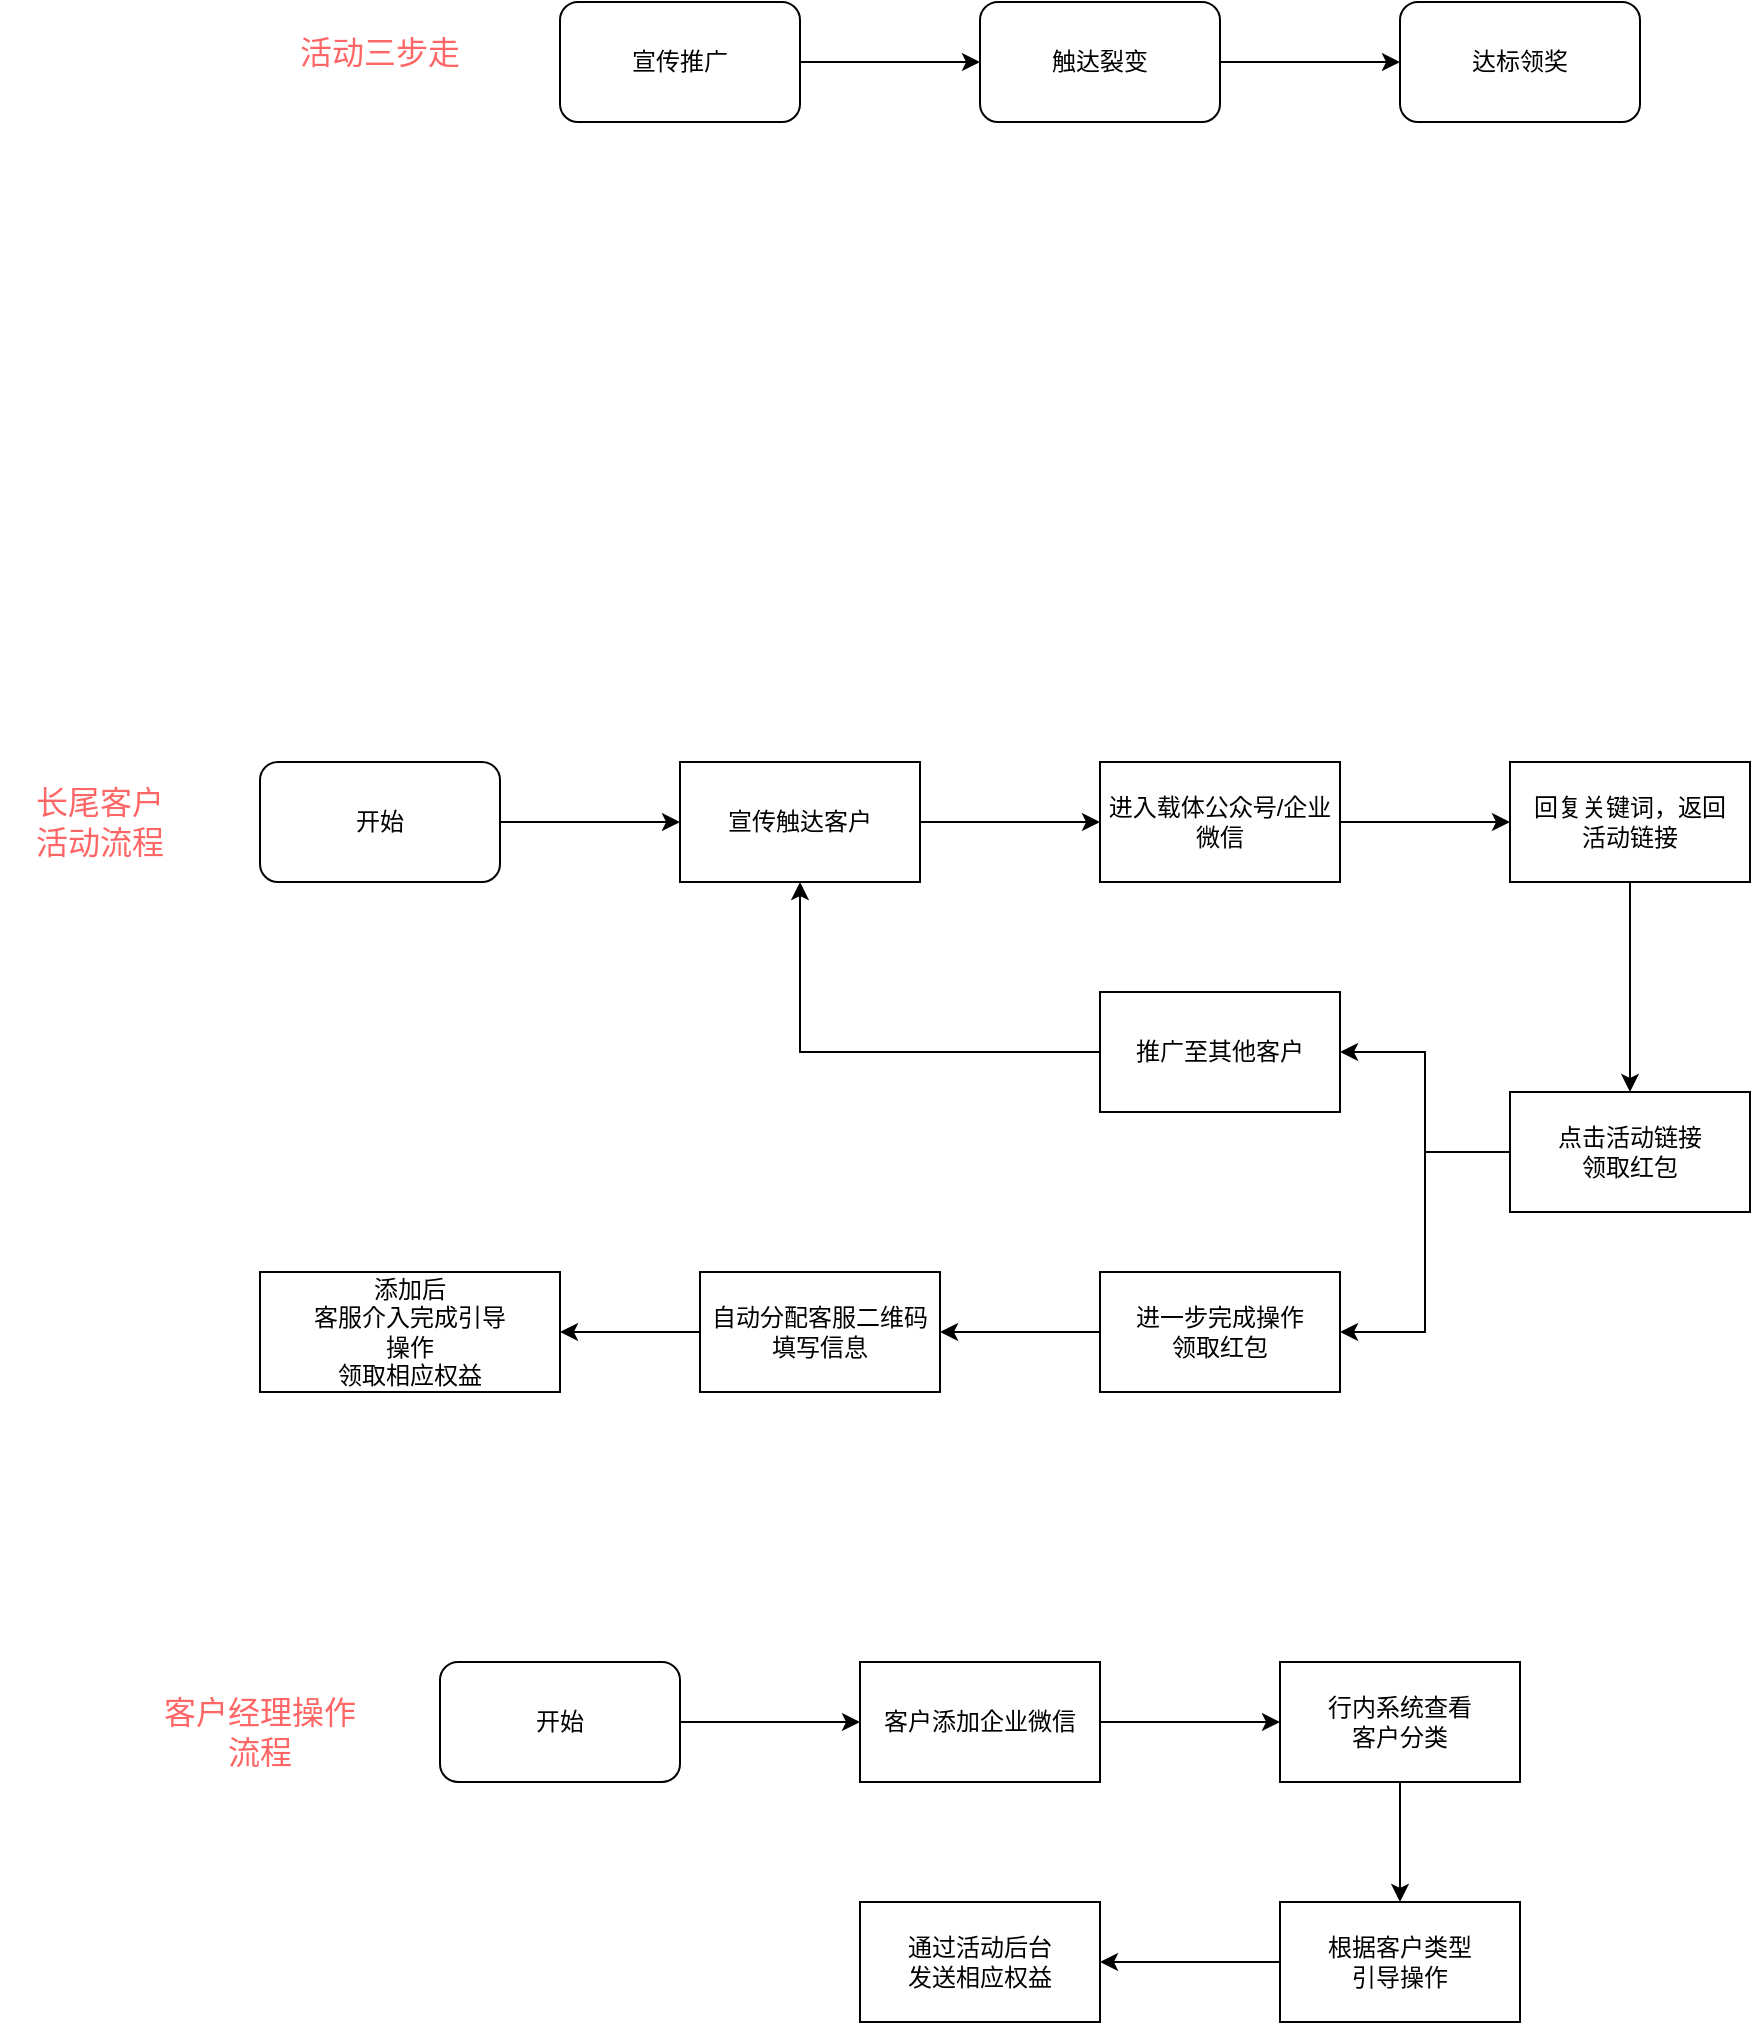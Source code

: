 <mxfile version="15.2.1" type="github">
  <diagram id="20JnTy4NAefpU1GbuEyr" name="第 1 页">
    <mxGraphModel dx="1209" dy="674" grid="1" gridSize="10" guides="1" tooltips="1" connect="1" arrows="1" fold="1" page="1" pageScale="1" pageWidth="10000" pageHeight="1169" math="0" shadow="0">
      <root>
        <mxCell id="0" />
        <mxCell id="1" parent="0" />
        <mxCell id="GbO0zibeAMqenVSyb-cL-11" style="edgeStyle=orthogonalEdgeStyle;rounded=0;orthogonalLoop=1;jettySize=auto;html=1;entryX=0;entryY=0.5;entryDx=0;entryDy=0;" parent="1" source="GbO0zibeAMqenVSyb-cL-1" target="GbO0zibeAMqenVSyb-cL-2" edge="1">
          <mxGeometry relative="1" as="geometry" />
        </mxCell>
        <mxCell id="GbO0zibeAMqenVSyb-cL-1" value="开始" style="rounded=1;whiteSpace=wrap;html=1;" parent="1" vertex="1">
          <mxGeometry x="300" y="480" width="120" height="60" as="geometry" />
        </mxCell>
        <mxCell id="GbO0zibeAMqenVSyb-cL-12" style="edgeStyle=orthogonalEdgeStyle;rounded=0;orthogonalLoop=1;jettySize=auto;html=1;" parent="1" source="GbO0zibeAMqenVSyb-cL-2" target="GbO0zibeAMqenVSyb-cL-3" edge="1">
          <mxGeometry relative="1" as="geometry" />
        </mxCell>
        <mxCell id="GbO0zibeAMqenVSyb-cL-2" value="宣传触达客户" style="rounded=0;whiteSpace=wrap;html=1;" parent="1" vertex="1">
          <mxGeometry x="510" y="480" width="120" height="60" as="geometry" />
        </mxCell>
        <mxCell id="GbO0zibeAMqenVSyb-cL-13" style="edgeStyle=orthogonalEdgeStyle;rounded=0;orthogonalLoop=1;jettySize=auto;html=1;entryX=0;entryY=0.5;entryDx=0;entryDy=0;" parent="1" source="GbO0zibeAMqenVSyb-cL-3" target="GbO0zibeAMqenVSyb-cL-5" edge="1">
          <mxGeometry relative="1" as="geometry" />
        </mxCell>
        <mxCell id="GbO0zibeAMqenVSyb-cL-3" value="进入载体公众号/企业微信" style="rounded=0;whiteSpace=wrap;html=1;" parent="1" vertex="1">
          <mxGeometry x="720" y="480" width="120" height="60" as="geometry" />
        </mxCell>
        <mxCell id="GbO0zibeAMqenVSyb-cL-14" style="edgeStyle=orthogonalEdgeStyle;rounded=0;orthogonalLoop=1;jettySize=auto;html=1;entryX=0.5;entryY=0;entryDx=0;entryDy=0;" parent="1" source="GbO0zibeAMqenVSyb-cL-5" target="GbO0zibeAMqenVSyb-cL-6" edge="1">
          <mxGeometry relative="1" as="geometry" />
        </mxCell>
        <mxCell id="GbO0zibeAMqenVSyb-cL-5" value="回复关键词，返回&lt;br&gt;活动链接" style="rounded=0;whiteSpace=wrap;html=1;" parent="1" vertex="1">
          <mxGeometry x="925" y="480" width="120" height="60" as="geometry" />
        </mxCell>
        <mxCell id="GbO0zibeAMqenVSyb-cL-15" style="edgeStyle=orthogonalEdgeStyle;rounded=0;orthogonalLoop=1;jettySize=auto;html=1;entryX=1;entryY=0.5;entryDx=0;entryDy=0;" parent="1" source="GbO0zibeAMqenVSyb-cL-6" target="GbO0zibeAMqenVSyb-cL-7" edge="1">
          <mxGeometry relative="1" as="geometry" />
        </mxCell>
        <mxCell id="GbO0zibeAMqenVSyb-cL-16" style="edgeStyle=orthogonalEdgeStyle;rounded=0;orthogonalLoop=1;jettySize=auto;html=1;entryX=1;entryY=0.5;entryDx=0;entryDy=0;" parent="1" source="GbO0zibeAMqenVSyb-cL-6" target="GbO0zibeAMqenVSyb-cL-8" edge="1">
          <mxGeometry relative="1" as="geometry" />
        </mxCell>
        <mxCell id="GbO0zibeAMqenVSyb-cL-6" value="点击活动链接&lt;br&gt;领取红包" style="rounded=0;whiteSpace=wrap;html=1;" parent="1" vertex="1">
          <mxGeometry x="925" y="645" width="120" height="60" as="geometry" />
        </mxCell>
        <mxCell id="GbO0zibeAMqenVSyb-cL-22" style="edgeStyle=orthogonalEdgeStyle;rounded=0;orthogonalLoop=1;jettySize=auto;html=1;" parent="1" source="GbO0zibeAMqenVSyb-cL-7" target="GbO0zibeAMqenVSyb-cL-2" edge="1">
          <mxGeometry relative="1" as="geometry" />
        </mxCell>
        <mxCell id="GbO0zibeAMqenVSyb-cL-7" value="推广至其他客户" style="rounded=0;whiteSpace=wrap;html=1;" parent="1" vertex="1">
          <mxGeometry x="720" y="595" width="120" height="60" as="geometry" />
        </mxCell>
        <mxCell id="GbO0zibeAMqenVSyb-cL-23" style="edgeStyle=orthogonalEdgeStyle;rounded=0;orthogonalLoop=1;jettySize=auto;html=1;entryX=1;entryY=0.5;entryDx=0;entryDy=0;" parent="1" source="GbO0zibeAMqenVSyb-cL-8" target="GbO0zibeAMqenVSyb-cL-9" edge="1">
          <mxGeometry relative="1" as="geometry" />
        </mxCell>
        <mxCell id="GbO0zibeAMqenVSyb-cL-8" value="进一步完成操作&lt;br&gt;领取红包" style="rounded=0;whiteSpace=wrap;html=1;" parent="1" vertex="1">
          <mxGeometry x="720" y="735" width="120" height="60" as="geometry" />
        </mxCell>
        <mxCell id="GbO0zibeAMqenVSyb-cL-24" style="edgeStyle=orthogonalEdgeStyle;rounded=0;orthogonalLoop=1;jettySize=auto;html=1;entryX=1;entryY=0.5;entryDx=0;entryDy=0;" parent="1" source="GbO0zibeAMqenVSyb-cL-9" target="GbO0zibeAMqenVSyb-cL-10" edge="1">
          <mxGeometry relative="1" as="geometry" />
        </mxCell>
        <mxCell id="GbO0zibeAMqenVSyb-cL-9" value="自动分配客服二维码&lt;br&gt;填写信息" style="rounded=0;whiteSpace=wrap;html=1;" parent="1" vertex="1">
          <mxGeometry x="520" y="735" width="120" height="60" as="geometry" />
        </mxCell>
        <mxCell id="GbO0zibeAMqenVSyb-cL-10" value="添加后&lt;br&gt;客服介入完成引导&lt;br&gt;操作&lt;br&gt;领取相应权益" style="rounded=0;whiteSpace=wrap;html=1;" parent="1" vertex="1">
          <mxGeometry x="300" y="735" width="150" height="60" as="geometry" />
        </mxCell>
        <mxCell id="GbO0zibeAMqenVSyb-cL-30" style="edgeStyle=orthogonalEdgeStyle;rounded=0;orthogonalLoop=1;jettySize=auto;html=1;" parent="1" source="GbO0zibeAMqenVSyb-cL-25" target="GbO0zibeAMqenVSyb-cL-26" edge="1">
          <mxGeometry relative="1" as="geometry" />
        </mxCell>
        <mxCell id="GbO0zibeAMqenVSyb-cL-25" value="开始" style="rounded=1;whiteSpace=wrap;html=1;" parent="1" vertex="1">
          <mxGeometry x="390" y="930" width="120" height="60" as="geometry" />
        </mxCell>
        <mxCell id="GbO0zibeAMqenVSyb-cL-31" style="edgeStyle=orthogonalEdgeStyle;rounded=0;orthogonalLoop=1;jettySize=auto;html=1;" parent="1" source="GbO0zibeAMqenVSyb-cL-26" target="GbO0zibeAMqenVSyb-cL-27" edge="1">
          <mxGeometry relative="1" as="geometry" />
        </mxCell>
        <mxCell id="GbO0zibeAMqenVSyb-cL-26" value="客户添加企业微信" style="rounded=0;whiteSpace=wrap;html=1;" parent="1" vertex="1">
          <mxGeometry x="600" y="930" width="120" height="60" as="geometry" />
        </mxCell>
        <mxCell id="GbO0zibeAMqenVSyb-cL-32" style="edgeStyle=orthogonalEdgeStyle;rounded=0;orthogonalLoop=1;jettySize=auto;html=1;entryX=0.5;entryY=0;entryDx=0;entryDy=0;" parent="1" source="GbO0zibeAMqenVSyb-cL-27" target="GbO0zibeAMqenVSyb-cL-28" edge="1">
          <mxGeometry relative="1" as="geometry" />
        </mxCell>
        <mxCell id="GbO0zibeAMqenVSyb-cL-27" value="行内系统查看&lt;br&gt;客户分类" style="rounded=0;whiteSpace=wrap;html=1;" parent="1" vertex="1">
          <mxGeometry x="810" y="930" width="120" height="60" as="geometry" />
        </mxCell>
        <mxCell id="GbO0zibeAMqenVSyb-cL-33" style="edgeStyle=orthogonalEdgeStyle;rounded=0;orthogonalLoop=1;jettySize=auto;html=1;" parent="1" source="GbO0zibeAMqenVSyb-cL-28" target="GbO0zibeAMqenVSyb-cL-29" edge="1">
          <mxGeometry relative="1" as="geometry" />
        </mxCell>
        <mxCell id="GbO0zibeAMqenVSyb-cL-28" value="根据客户类型&lt;br&gt;引导操作" style="rounded=0;whiteSpace=wrap;html=1;" parent="1" vertex="1">
          <mxGeometry x="810" y="1050" width="120" height="60" as="geometry" />
        </mxCell>
        <mxCell id="GbO0zibeAMqenVSyb-cL-29" value="通过活动后台&lt;br&gt;发送相应权益" style="rounded=0;whiteSpace=wrap;html=1;" parent="1" vertex="1">
          <mxGeometry x="600" y="1050" width="120" height="60" as="geometry" />
        </mxCell>
        <mxCell id="cZswtAvTgp-vCxXKOOmt-10" value="客户经理操作流程" style="text;html=1;strokeColor=none;fillColor=none;align=center;verticalAlign=middle;whiteSpace=wrap;rounded=0;fontSize=16;fontColor=#FF6666;" vertex="1" parent="1">
          <mxGeometry x="250" y="940" width="100" height="50" as="geometry" />
        </mxCell>
        <mxCell id="cZswtAvTgp-vCxXKOOmt-11" value="长尾客户&lt;br&gt;活动流程" style="text;html=1;strokeColor=none;fillColor=none;align=center;verticalAlign=middle;whiteSpace=wrap;rounded=0;fontSize=16;fontColor=#FF6666;" vertex="1" parent="1">
          <mxGeometry x="170" y="485" width="100" height="50" as="geometry" />
        </mxCell>
        <mxCell id="cZswtAvTgp-vCxXKOOmt-15" style="edgeStyle=orthogonalEdgeStyle;rounded=0;orthogonalLoop=1;jettySize=auto;html=1;fontSize=16;fontColor=#FF6666;" edge="1" parent="1" source="cZswtAvTgp-vCxXKOOmt-12" target="cZswtAvTgp-vCxXKOOmt-13">
          <mxGeometry relative="1" as="geometry" />
        </mxCell>
        <mxCell id="cZswtAvTgp-vCxXKOOmt-12" value="宣传推广" style="rounded=1;whiteSpace=wrap;html=1;" vertex="1" parent="1">
          <mxGeometry x="450" y="100" width="120" height="60" as="geometry" />
        </mxCell>
        <mxCell id="cZswtAvTgp-vCxXKOOmt-16" style="edgeStyle=orthogonalEdgeStyle;rounded=0;orthogonalLoop=1;jettySize=auto;html=1;entryX=0;entryY=0.5;entryDx=0;entryDy=0;fontSize=16;fontColor=#FF6666;" edge="1" parent="1" source="cZswtAvTgp-vCxXKOOmt-13" target="cZswtAvTgp-vCxXKOOmt-14">
          <mxGeometry relative="1" as="geometry" />
        </mxCell>
        <mxCell id="cZswtAvTgp-vCxXKOOmt-13" value="触达裂变" style="rounded=1;whiteSpace=wrap;html=1;" vertex="1" parent="1">
          <mxGeometry x="660" y="100" width="120" height="60" as="geometry" />
        </mxCell>
        <mxCell id="cZswtAvTgp-vCxXKOOmt-14" value="达标领奖" style="rounded=1;whiteSpace=wrap;html=1;" vertex="1" parent="1">
          <mxGeometry x="870" y="100" width="120" height="60" as="geometry" />
        </mxCell>
        <mxCell id="cZswtAvTgp-vCxXKOOmt-17" value="活动三步走" style="text;html=1;strokeColor=none;fillColor=none;align=center;verticalAlign=middle;whiteSpace=wrap;rounded=0;fontSize=16;fontColor=#FF6666;" vertex="1" parent="1">
          <mxGeometry x="310" y="100" width="100" height="50" as="geometry" />
        </mxCell>
      </root>
    </mxGraphModel>
  </diagram>
</mxfile>
